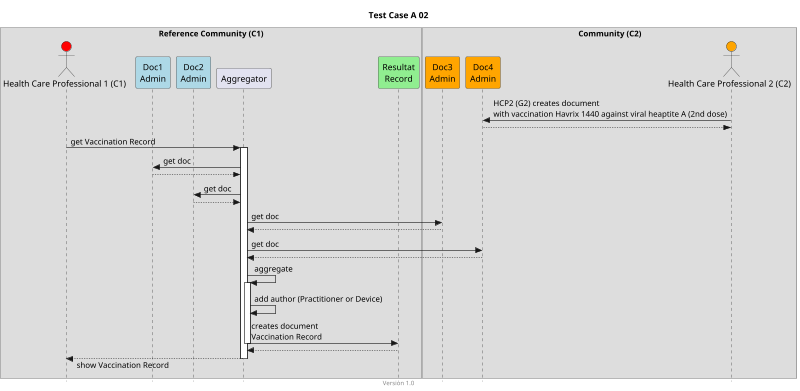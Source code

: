 @startuml
title Test Case A 02
footer Version 1.0
skinparam responseMessageBelowArrow true
skinparam style strictuml
scale max 800 width


box "Reference Community (C1)"
actor "Health Care Professional 1 (C1)" as PAT #red
participant "Doc1\nAdmin" as Doc1 #lightblue
participant "Doc2\nAdmin" as Doc2  #lightblue
participant Aggregator as AGG
participant "Resultat\nRecord" as RES #lightgreen
end box

box "Community (C2)"
participant "Doc3\nAdmin" as Doc3 #orange
participant "Doc4\nAdmin" as Doc4 #orange
actor "Health Care Professional 2 (C2)" as HCP2_C2 #orange
end box

HCP2_C2 -> Doc4: HCP2 (G2) creates document\nwith vaccination Havrix 1440 against viral heaptite A (2nd dose)
HCP2_C2 <-- Doc4

PAT -> AGG: get Vaccination Record
activate AGG

AGG -> Doc1: get doc
AGG <-- Doc1

AGG -> Doc2: get doc
AGG <-- Doc2

AGG -> Doc3: get doc
AGG <-- Doc3

AGG -> Doc4: get doc
AGG <-- Doc4

AGG -> AGG: aggregate
activate AGG
AGG -> AGG: add author (Practitioner or Device)
AGG -> RES: creates document\nVaccination Record
deactivate AGG
AGG <-- RES
PAT <-- AGG: show Vaccination Record
deactivate AGG

@enduml
